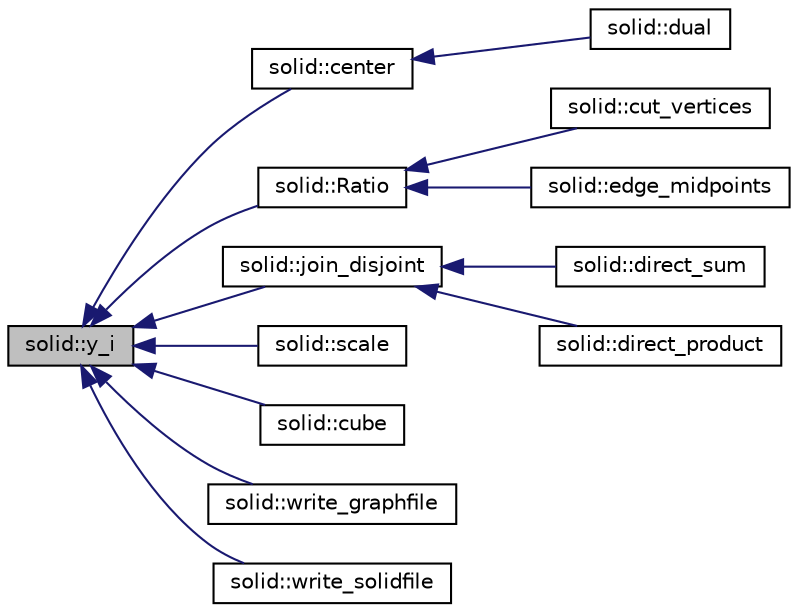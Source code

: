 digraph "solid::y_i"
{
  edge [fontname="Helvetica",fontsize="10",labelfontname="Helvetica",labelfontsize="10"];
  node [fontname="Helvetica",fontsize="10",shape=record];
  rankdir="LR";
  Node4802 [label="solid::y_i",height=0.2,width=0.4,color="black", fillcolor="grey75", style="filled", fontcolor="black"];
  Node4802 -> Node4803 [dir="back",color="midnightblue",fontsize="10",style="solid",fontname="Helvetica"];
  Node4803 [label="solid::center",height=0.2,width=0.4,color="black", fillcolor="white", style="filled",URL="$d8/def/classsolid.html#ae58752f7dd02eda7e0bac1d69b551db2"];
  Node4803 -> Node4804 [dir="back",color="midnightblue",fontsize="10",style="solid",fontname="Helvetica"];
  Node4804 [label="solid::dual",height=0.2,width=0.4,color="black", fillcolor="white", style="filled",URL="$d8/def/classsolid.html#a0147bd21fc7bfed44a10f3b5eca66757"];
  Node4802 -> Node4805 [dir="back",color="midnightblue",fontsize="10",style="solid",fontname="Helvetica"];
  Node4805 [label="solid::Ratio",height=0.2,width=0.4,color="black", fillcolor="white", style="filled",URL="$d8/def/classsolid.html#aef1749a5d84c62c43d2d1196d4ebec08"];
  Node4805 -> Node4806 [dir="back",color="midnightblue",fontsize="10",style="solid",fontname="Helvetica"];
  Node4806 [label="solid::cut_vertices",height=0.2,width=0.4,color="black", fillcolor="white", style="filled",URL="$d8/def/classsolid.html#a286d7bb090878dfbdc2fcd0dcf4739ce"];
  Node4805 -> Node4807 [dir="back",color="midnightblue",fontsize="10",style="solid",fontname="Helvetica"];
  Node4807 [label="solid::edge_midpoints",height=0.2,width=0.4,color="black", fillcolor="white", style="filled",URL="$d8/def/classsolid.html#a00f043a4986f0eec6ed05c14d64919dc"];
  Node4802 -> Node4808 [dir="back",color="midnightblue",fontsize="10",style="solid",fontname="Helvetica"];
  Node4808 [label="solid::join_disjoint",height=0.2,width=0.4,color="black", fillcolor="white", style="filled",URL="$d8/def/classsolid.html#ac3c7868e3b650b7112309c7ad15a394c"];
  Node4808 -> Node4809 [dir="back",color="midnightblue",fontsize="10",style="solid",fontname="Helvetica"];
  Node4809 [label="solid::direct_sum",height=0.2,width=0.4,color="black", fillcolor="white", style="filled",URL="$d8/def/classsolid.html#a2045d572bdbd493c541c69624baeedbf"];
  Node4808 -> Node4810 [dir="back",color="midnightblue",fontsize="10",style="solid",fontname="Helvetica"];
  Node4810 [label="solid::direct_product",height=0.2,width=0.4,color="black", fillcolor="white", style="filled",URL="$d8/def/classsolid.html#a8b4527c066bcebd2e6542fe158c607b0"];
  Node4802 -> Node4811 [dir="back",color="midnightblue",fontsize="10",style="solid",fontname="Helvetica"];
  Node4811 [label="solid::scale",height=0.2,width=0.4,color="black", fillcolor="white", style="filled",URL="$d8/def/classsolid.html#a26c0fc360080e87361451aaec9faa98c"];
  Node4802 -> Node4812 [dir="back",color="midnightblue",fontsize="10",style="solid",fontname="Helvetica"];
  Node4812 [label="solid::cube",height=0.2,width=0.4,color="black", fillcolor="white", style="filled",URL="$d8/def/classsolid.html#a308e6888759550da489397527ed89137"];
  Node4802 -> Node4813 [dir="back",color="midnightblue",fontsize="10",style="solid",fontname="Helvetica"];
  Node4813 [label="solid::write_graphfile",height=0.2,width=0.4,color="black", fillcolor="white", style="filled",URL="$d8/def/classsolid.html#ab21f3d7cb562fa9ce61b1a1cb2e5a411"];
  Node4802 -> Node4814 [dir="back",color="midnightblue",fontsize="10",style="solid",fontname="Helvetica"];
  Node4814 [label="solid::write_solidfile",height=0.2,width=0.4,color="black", fillcolor="white", style="filled",URL="$d8/def/classsolid.html#a60865c3210ff835fe2bd528f2396686d"];
}
